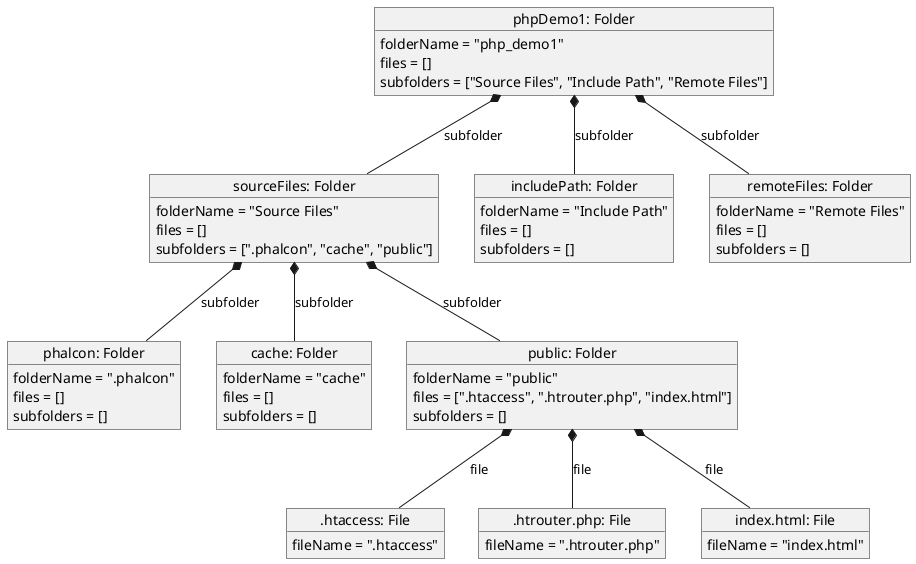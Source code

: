 @startuml

object "phpDemo1: Folder" as phpDemo1 {
    folderName = "php_demo1"
    files = []
    subfolders = ["Source Files", "Include Path", "Remote Files"]
}

object "sourceFiles: Folder" as sf {
    folderName = "Source Files"
    files = []
    subfolders = [".phalcon", "cache", "public"]
}

object "phalcon: Folder" as phalcon {
    folderName = ".phalcon"
    files = []
    subfolders = []
}

object "cache: Folder" as cache {
    folderName = "cache"
    files = []
    subfolders = []
}

object "public: Folder" as public {
    folderName = "public"
    files = [".htaccess", ".htrouter.php", "index.html"]
    subfolders = []
}

object ".htaccess: File" as htaccess {
    fileName = ".htaccess"
}

object ".htrouter.php: File" as htrouter {
    fileName = ".htrouter.php"
}

object "index.html: File" as index {
    fileName = "index.html"
}

object "includePath: Folder" as ip {
    folderName = "Include Path"
    files = []
    subfolders = []
}

object "remoteFiles: Folder" as rf {
    folderName = "Remote Files"
    files = []
    subfolders = []
}

' Define the links representing the composition relationships
phpDemo1 *-- sf : subfolder
sf *-- phalcon : subfolder
sf *-- cache : subfolder
sf *-- public : subfolder
public *-- htaccess : file
public *-- htrouter : file
public *-- index : file
phpDemo1 *-- ip : subfolder
phpDemo1 *-- rf : subfolder

@enduml
